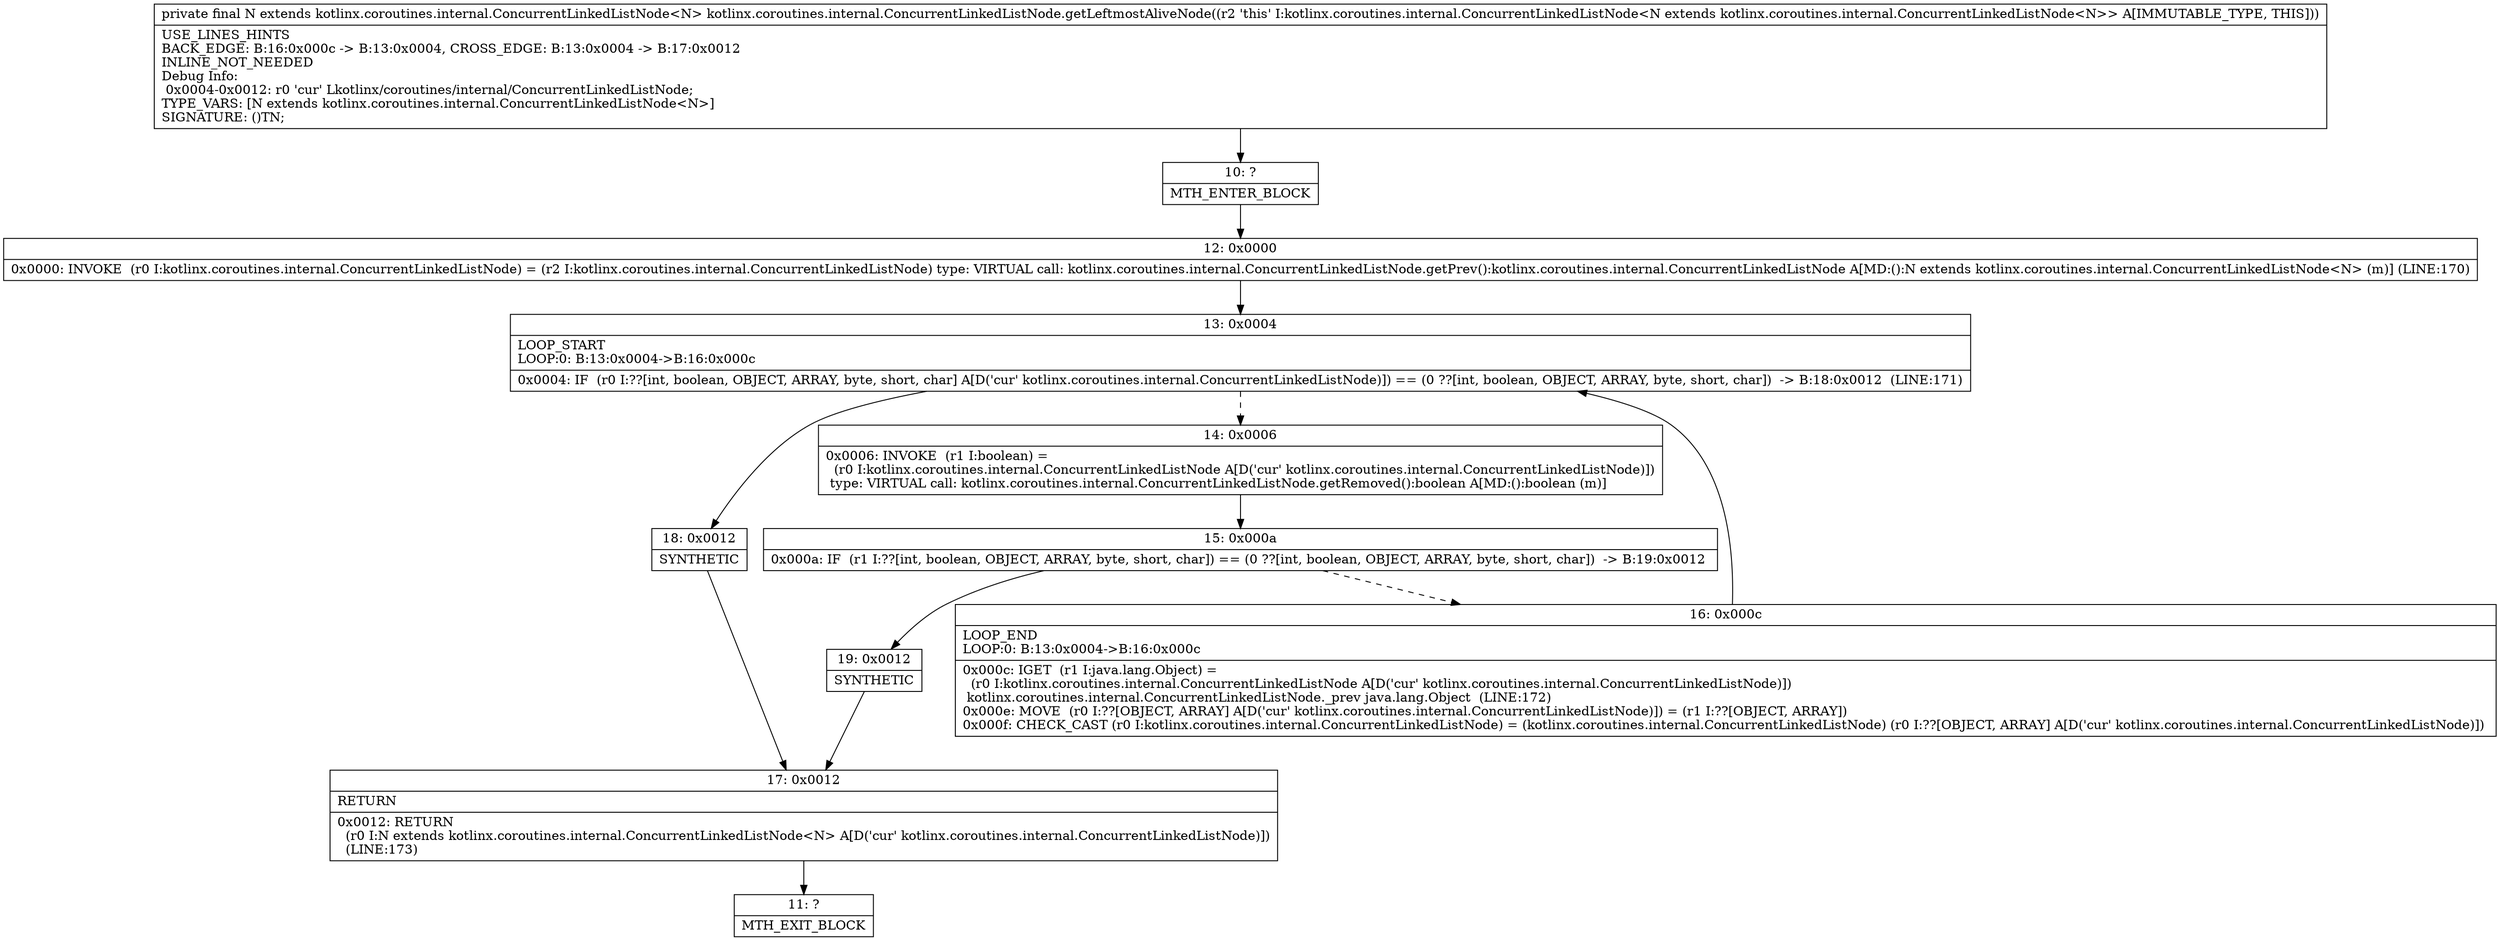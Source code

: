 digraph "CFG forkotlinx.coroutines.internal.ConcurrentLinkedListNode.getLeftmostAliveNode()Lkotlinx\/coroutines\/internal\/ConcurrentLinkedListNode;" {
Node_10 [shape=record,label="{10\:\ ?|MTH_ENTER_BLOCK\l}"];
Node_12 [shape=record,label="{12\:\ 0x0000|0x0000: INVOKE  (r0 I:kotlinx.coroutines.internal.ConcurrentLinkedListNode) = (r2 I:kotlinx.coroutines.internal.ConcurrentLinkedListNode) type: VIRTUAL call: kotlinx.coroutines.internal.ConcurrentLinkedListNode.getPrev():kotlinx.coroutines.internal.ConcurrentLinkedListNode A[MD:():N extends kotlinx.coroutines.internal.ConcurrentLinkedListNode\<N\> (m)] (LINE:170)\l}"];
Node_13 [shape=record,label="{13\:\ 0x0004|LOOP_START\lLOOP:0: B:13:0x0004\-\>B:16:0x000c\l|0x0004: IF  (r0 I:??[int, boolean, OBJECT, ARRAY, byte, short, char] A[D('cur' kotlinx.coroutines.internal.ConcurrentLinkedListNode)]) == (0 ??[int, boolean, OBJECT, ARRAY, byte, short, char])  \-\> B:18:0x0012  (LINE:171)\l}"];
Node_14 [shape=record,label="{14\:\ 0x0006|0x0006: INVOKE  (r1 I:boolean) = \l  (r0 I:kotlinx.coroutines.internal.ConcurrentLinkedListNode A[D('cur' kotlinx.coroutines.internal.ConcurrentLinkedListNode)])\l type: VIRTUAL call: kotlinx.coroutines.internal.ConcurrentLinkedListNode.getRemoved():boolean A[MD:():boolean (m)]\l}"];
Node_15 [shape=record,label="{15\:\ 0x000a|0x000a: IF  (r1 I:??[int, boolean, OBJECT, ARRAY, byte, short, char]) == (0 ??[int, boolean, OBJECT, ARRAY, byte, short, char])  \-\> B:19:0x0012 \l}"];
Node_16 [shape=record,label="{16\:\ 0x000c|LOOP_END\lLOOP:0: B:13:0x0004\-\>B:16:0x000c\l|0x000c: IGET  (r1 I:java.lang.Object) = \l  (r0 I:kotlinx.coroutines.internal.ConcurrentLinkedListNode A[D('cur' kotlinx.coroutines.internal.ConcurrentLinkedListNode)])\l kotlinx.coroutines.internal.ConcurrentLinkedListNode._prev java.lang.Object  (LINE:172)\l0x000e: MOVE  (r0 I:??[OBJECT, ARRAY] A[D('cur' kotlinx.coroutines.internal.ConcurrentLinkedListNode)]) = (r1 I:??[OBJECT, ARRAY]) \l0x000f: CHECK_CAST (r0 I:kotlinx.coroutines.internal.ConcurrentLinkedListNode) = (kotlinx.coroutines.internal.ConcurrentLinkedListNode) (r0 I:??[OBJECT, ARRAY] A[D('cur' kotlinx.coroutines.internal.ConcurrentLinkedListNode)]) \l}"];
Node_19 [shape=record,label="{19\:\ 0x0012|SYNTHETIC\l}"];
Node_17 [shape=record,label="{17\:\ 0x0012|RETURN\l|0x0012: RETURN  \l  (r0 I:N extends kotlinx.coroutines.internal.ConcurrentLinkedListNode\<N\> A[D('cur' kotlinx.coroutines.internal.ConcurrentLinkedListNode)])\l  (LINE:173)\l}"];
Node_11 [shape=record,label="{11\:\ ?|MTH_EXIT_BLOCK\l}"];
Node_18 [shape=record,label="{18\:\ 0x0012|SYNTHETIC\l}"];
MethodNode[shape=record,label="{private final N extends kotlinx.coroutines.internal.ConcurrentLinkedListNode\<N\> kotlinx.coroutines.internal.ConcurrentLinkedListNode.getLeftmostAliveNode((r2 'this' I:kotlinx.coroutines.internal.ConcurrentLinkedListNode\<N extends kotlinx.coroutines.internal.ConcurrentLinkedListNode\<N\>\> A[IMMUTABLE_TYPE, THIS]))  | USE_LINES_HINTS\lBACK_EDGE: B:16:0x000c \-\> B:13:0x0004, CROSS_EDGE: B:13:0x0004 \-\> B:17:0x0012\lINLINE_NOT_NEEDED\lDebug Info:\l  0x0004\-0x0012: r0 'cur' Lkotlinx\/coroutines\/internal\/ConcurrentLinkedListNode;\lTYPE_VARS: [N extends kotlinx.coroutines.internal.ConcurrentLinkedListNode\<N\>]\lSIGNATURE: ()TN;\l}"];
MethodNode -> Node_10;Node_10 -> Node_12;
Node_12 -> Node_13;
Node_13 -> Node_14[style=dashed];
Node_13 -> Node_18;
Node_14 -> Node_15;
Node_15 -> Node_16[style=dashed];
Node_15 -> Node_19;
Node_16 -> Node_13;
Node_19 -> Node_17;
Node_17 -> Node_11;
Node_18 -> Node_17;
}

